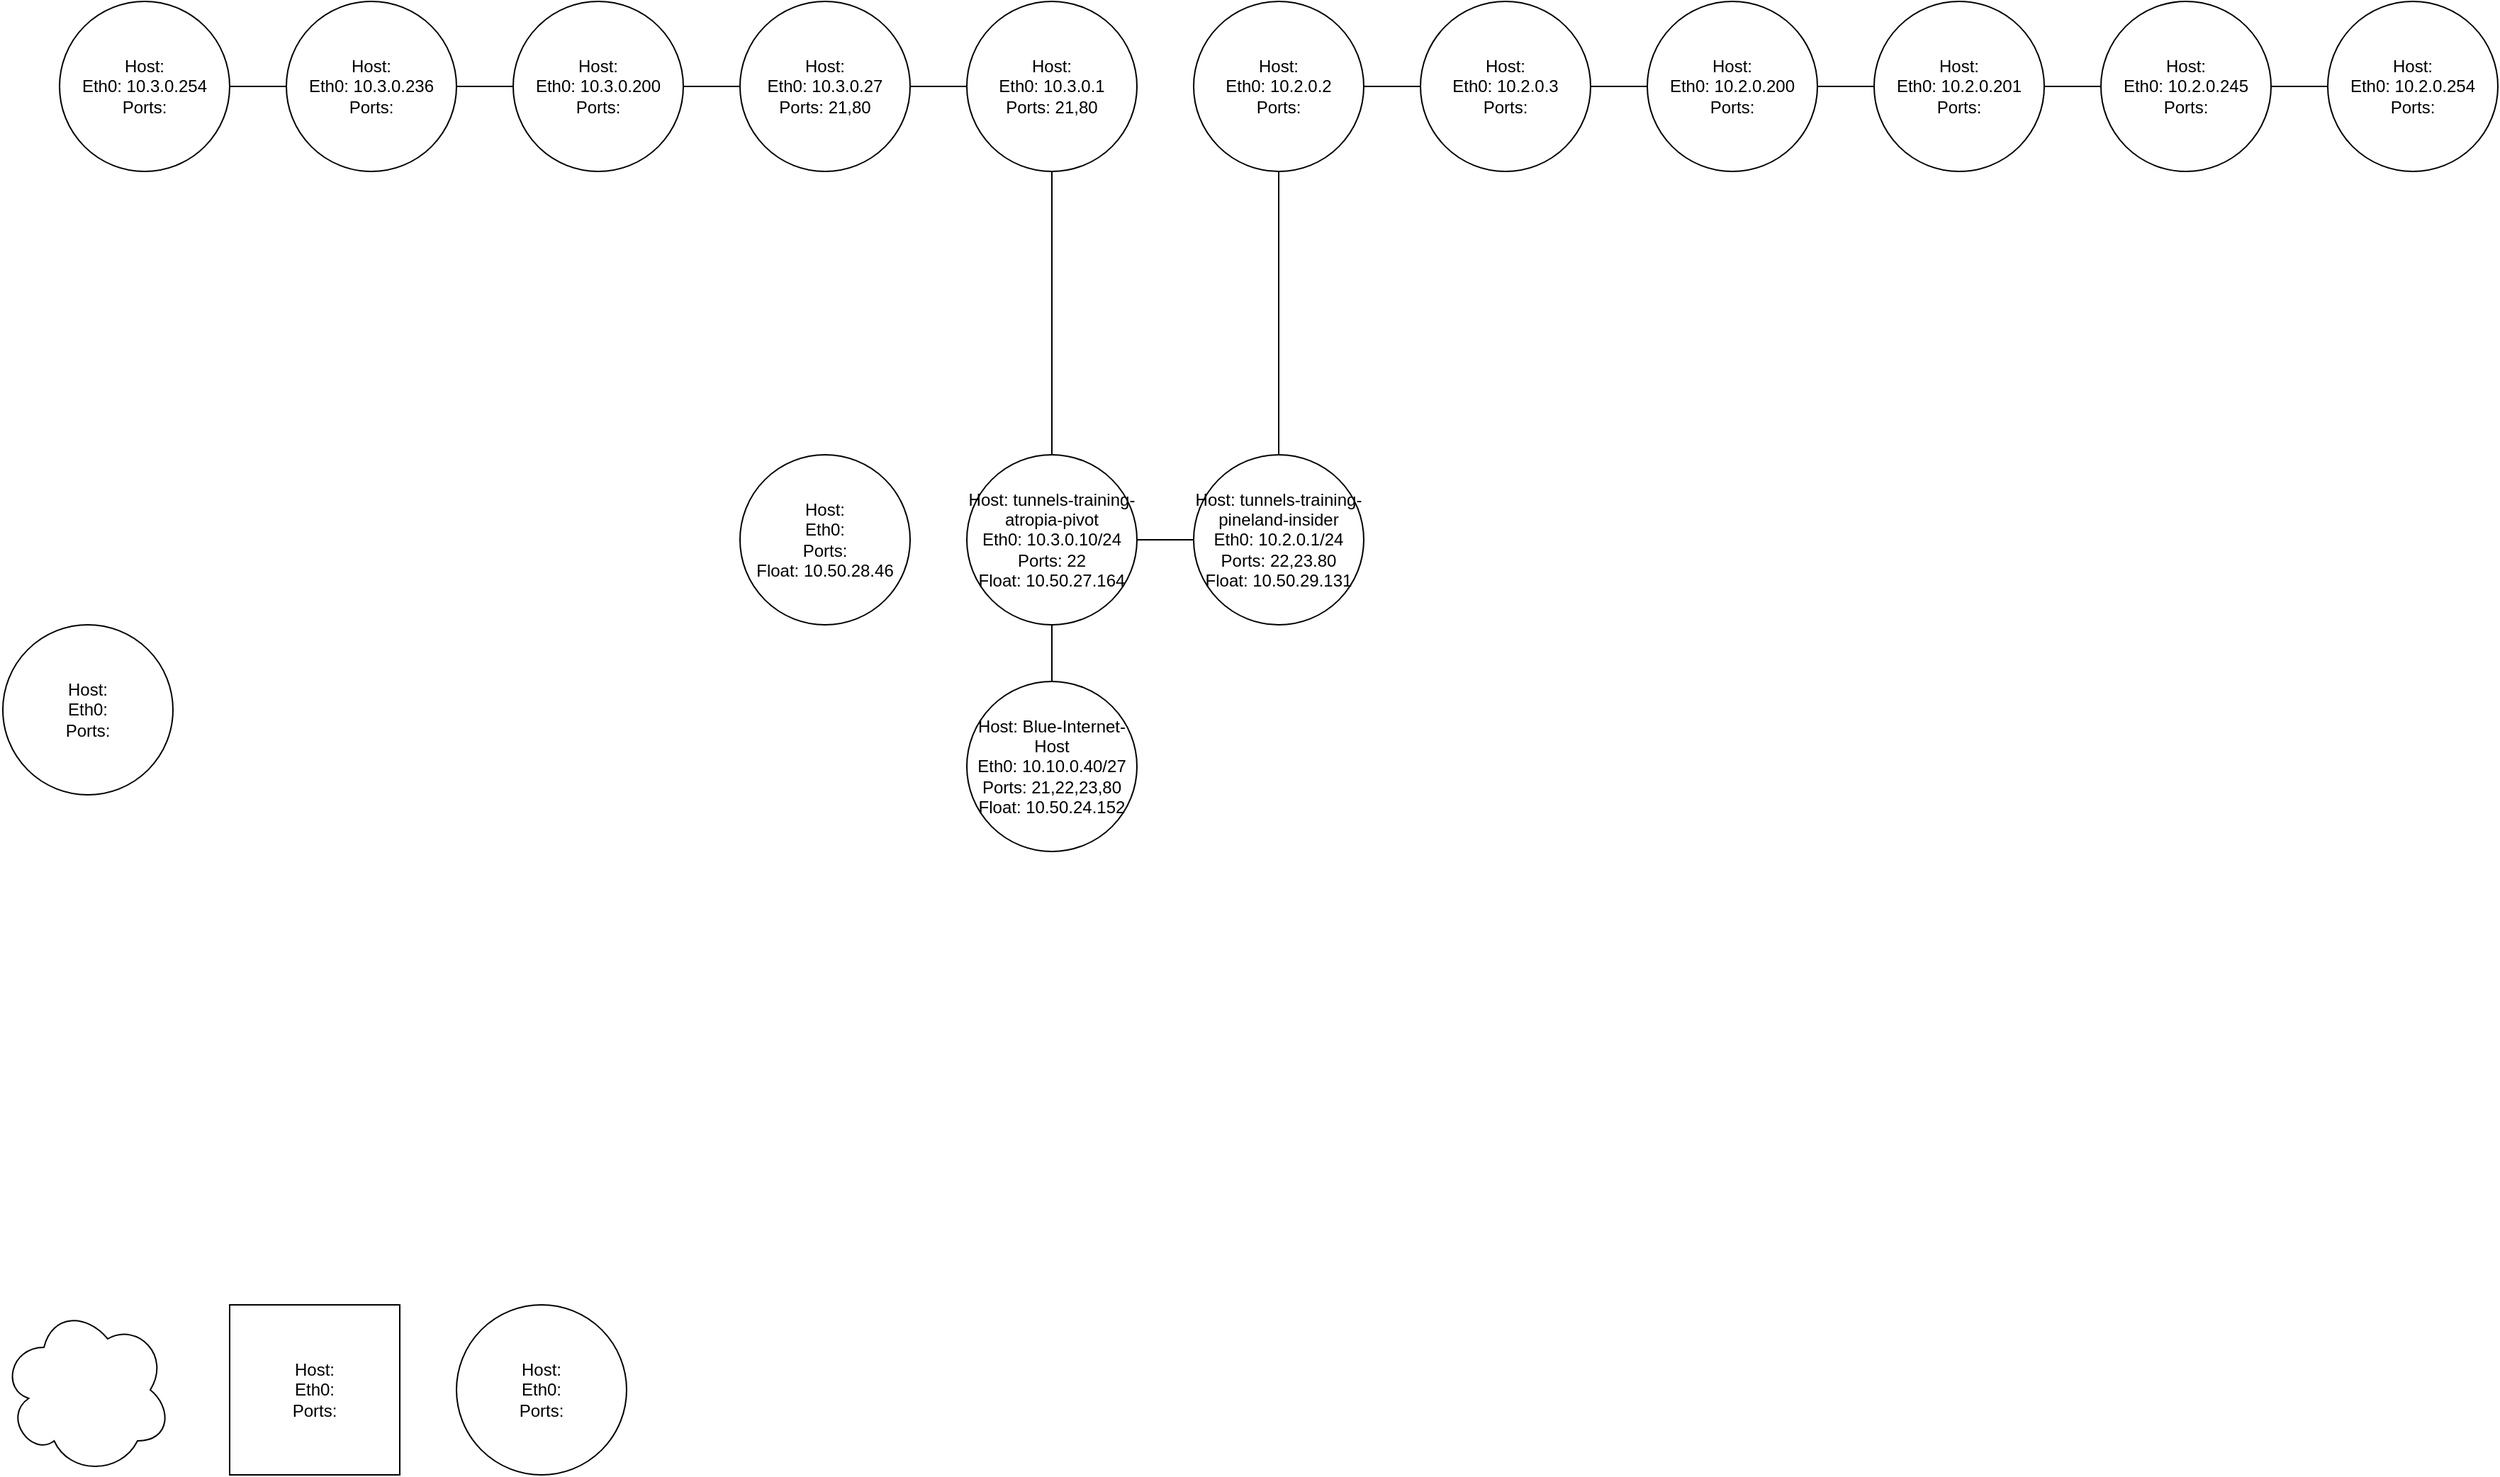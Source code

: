 <mxfile version="24.8.4">
  <diagram name="Page-1" id="8xszwflC37rDnznJlCYO">
    <mxGraphModel dx="2796" dy="2236" grid="1" gridSize="10" guides="1" tooltips="1" connect="1" arrows="1" fold="1" page="1" pageScale="1" pageWidth="850" pageHeight="1100" math="0" shadow="0">
      <root>
        <mxCell id="0" />
        <mxCell id="1" parent="0" />
        <mxCell id="PBpltQ-XPWgyExFx80Mb-1" value="&lt;div&gt;Host: &lt;br&gt;&lt;/div&gt;&lt;div&gt;Eth0: &lt;br&gt;&lt;/div&gt;&lt;div&gt;Ports: &lt;br&gt;&lt;/div&gt;" style="ellipse;whiteSpace=wrap;html=1;aspect=fixed;" vertex="1" parent="1">
          <mxGeometry x="-80" y="240" width="120" height="120" as="geometry" />
        </mxCell>
        <mxCell id="PBpltQ-XPWgyExFx80Mb-2" value="&lt;div&gt;Host: &lt;br&gt;&lt;/div&gt;&lt;div&gt;Eth0: &lt;br&gt;&lt;/div&gt;&lt;div&gt;Ports: &lt;br&gt;&lt;/div&gt;" style="whiteSpace=wrap;html=1;aspect=fixed;" vertex="1" parent="1">
          <mxGeometry x="80" y="720" width="120" height="120" as="geometry" />
        </mxCell>
        <mxCell id="PBpltQ-XPWgyExFx80Mb-3" value="" style="ellipse;shape=cloud;whiteSpace=wrap;html=1;" vertex="1" parent="1">
          <mxGeometry x="-81" y="720" width="120" height="120" as="geometry" />
        </mxCell>
        <mxCell id="PBpltQ-XPWgyExFx80Mb-6" value="&lt;div&gt;Host: &lt;br&gt;&lt;/div&gt;&lt;div&gt;Eth0: &lt;br&gt;&lt;/div&gt;&lt;div&gt;Ports: &lt;br&gt;&lt;/div&gt;" style="ellipse;whiteSpace=wrap;html=1;aspect=fixed;" vertex="1" parent="1">
          <mxGeometry x="240" y="720" width="120" height="120" as="geometry" />
        </mxCell>
        <mxCell id="PBpltQ-XPWgyExFx80Mb-7" value="&lt;div&gt;Host: tunnels-training-atropia-pivot&lt;br&gt;&lt;/div&gt;&lt;div&gt;Eth0: 10.3.0.10/24&lt;br&gt;&lt;/div&gt;&lt;div&gt;Ports: 22&lt;/div&gt;&lt;div&gt;Float: 10.50.27.164&lt;br&gt;&lt;/div&gt;" style="ellipse;whiteSpace=wrap;html=1;aspect=fixed;" vertex="1" parent="1">
          <mxGeometry x="600" y="120" width="120" height="120" as="geometry" />
        </mxCell>
        <mxCell id="PBpltQ-XPWgyExFx80Mb-8" value="&lt;div&gt;Host: tunnels-training-pineland-insider&lt;br&gt;&lt;/div&gt;&lt;div&gt;Eth0: 10.2.0.1/24&lt;br&gt;&lt;/div&gt;&lt;div&gt;Ports: 22,23.80&lt;/div&gt;&lt;div&gt;Float: 10.50.29.131&lt;br&gt;&lt;/div&gt;" style="ellipse;whiteSpace=wrap;html=1;aspect=fixed;" vertex="1" parent="1">
          <mxGeometry x="760" y="120" width="120" height="120" as="geometry" />
        </mxCell>
        <mxCell id="PBpltQ-XPWgyExFx80Mb-9" value="&lt;div&gt;Host: Blue-Internet-Host&lt;br&gt;&lt;/div&gt;&lt;div&gt;Eth0: 10.10.0.40/27 &lt;br&gt;&lt;/div&gt;&lt;div&gt;Ports: 21,22,23,80&lt;/div&gt;&lt;div&gt;Float: 10.50.24.152&lt;br&gt;&lt;/div&gt;" style="ellipse;whiteSpace=wrap;html=1;aspect=fixed;" vertex="1" parent="1">
          <mxGeometry x="600" y="280" width="120" height="120" as="geometry" />
        </mxCell>
        <mxCell id="PBpltQ-XPWgyExFx80Mb-10" value="&lt;div&gt;Host: &lt;br&gt;&lt;/div&gt;&lt;div&gt;Eth0: 10.2.0.2&lt;br&gt;&lt;/div&gt;&lt;div&gt;Ports: &lt;br&gt;&lt;/div&gt;" style="ellipse;whiteSpace=wrap;html=1;aspect=fixed;" vertex="1" parent="1">
          <mxGeometry x="760" y="-200" width="120" height="120" as="geometry" />
        </mxCell>
        <mxCell id="PBpltQ-XPWgyExFx80Mb-11" value="&lt;div&gt;Host: &lt;br&gt;&lt;/div&gt;&lt;div&gt;Eth0: 10.2.0.3&lt;br&gt;&lt;/div&gt;&lt;div&gt;Ports: &lt;br&gt;&lt;/div&gt;" style="ellipse;whiteSpace=wrap;html=1;aspect=fixed;" vertex="1" parent="1">
          <mxGeometry x="920" y="-200" width="120" height="120" as="geometry" />
        </mxCell>
        <mxCell id="PBpltQ-XPWgyExFx80Mb-12" value="&lt;div&gt;Host: &lt;br&gt;&lt;/div&gt;&lt;div&gt;Eth0: 10.2.0.201&lt;br&gt;&lt;/div&gt;&lt;div&gt;Ports: &lt;br&gt;&lt;/div&gt;" style="ellipse;whiteSpace=wrap;html=1;aspect=fixed;" vertex="1" parent="1">
          <mxGeometry x="1240" y="-200" width="120" height="120" as="geometry" />
        </mxCell>
        <mxCell id="PBpltQ-XPWgyExFx80Mb-13" value="&lt;div&gt;Host: &lt;br&gt;&lt;/div&gt;&lt;div&gt;Eth0: 10.2.0.245&lt;br&gt;&lt;/div&gt;&lt;div&gt;Ports: &lt;br&gt;&lt;/div&gt;" style="ellipse;whiteSpace=wrap;html=1;aspect=fixed;" vertex="1" parent="1">
          <mxGeometry x="1400" y="-200" width="120" height="120" as="geometry" />
        </mxCell>
        <mxCell id="PBpltQ-XPWgyExFx80Mb-15" value="&lt;div&gt;Host: &lt;br&gt;&lt;/div&gt;&lt;div&gt;Eth0: 10.2.0.200&lt;br&gt;&lt;/div&gt;&lt;div&gt;Ports: &lt;br&gt;&lt;/div&gt;" style="ellipse;whiteSpace=wrap;html=1;aspect=fixed;" vertex="1" parent="1">
          <mxGeometry x="1080" y="-200" width="120" height="120" as="geometry" />
        </mxCell>
        <mxCell id="PBpltQ-XPWgyExFx80Mb-16" value="" style="endArrow=none;html=1;rounded=0;entryX=0.5;entryY=1;entryDx=0;entryDy=0;exitX=0.5;exitY=0;exitDx=0;exitDy=0;" edge="1" parent="1" source="PBpltQ-XPWgyExFx80Mb-8" target="PBpltQ-XPWgyExFx80Mb-10">
          <mxGeometry width="50" height="50" relative="1" as="geometry">
            <mxPoint x="590" y="-10" as="sourcePoint" />
            <mxPoint x="640" y="-60" as="targetPoint" />
          </mxGeometry>
        </mxCell>
        <mxCell id="PBpltQ-XPWgyExFx80Mb-17" value="" style="endArrow=none;html=1;rounded=0;entryX=1;entryY=0.5;entryDx=0;entryDy=0;exitX=0;exitY=0.5;exitDx=0;exitDy=0;" edge="1" parent="1" source="PBpltQ-XPWgyExFx80Mb-11" target="PBpltQ-XPWgyExFx80Mb-10">
          <mxGeometry width="50" height="50" relative="1" as="geometry">
            <mxPoint x="490" y="-115" as="sourcePoint" />
            <mxPoint x="540" y="-165" as="targetPoint" />
          </mxGeometry>
        </mxCell>
        <mxCell id="PBpltQ-XPWgyExFx80Mb-18" value="" style="endArrow=none;html=1;rounded=0;entryX=1;entryY=0.5;entryDx=0;entryDy=0;exitX=0;exitY=0.5;exitDx=0;exitDy=0;" edge="1" parent="1" source="PBpltQ-XPWgyExFx80Mb-11" target="PBpltQ-XPWgyExFx80Mb-10">
          <mxGeometry width="50" height="50" relative="1" as="geometry">
            <mxPoint x="920" y="-140" as="sourcePoint" />
            <mxPoint x="880" y="-140" as="targetPoint" />
            <Array as="points">
              <mxPoint x="900" y="-140" />
            </Array>
          </mxGeometry>
        </mxCell>
        <mxCell id="PBpltQ-XPWgyExFx80Mb-20" value="" style="endArrow=none;html=1;rounded=0;exitX=1;exitY=0.5;exitDx=0;exitDy=0;" edge="1" parent="1" source="PBpltQ-XPWgyExFx80Mb-11" target="PBpltQ-XPWgyExFx80Mb-15">
          <mxGeometry width="50" height="50" relative="1" as="geometry">
            <mxPoint x="1040" y="-230" as="sourcePoint" />
            <mxPoint x="1090" y="-280" as="targetPoint" />
          </mxGeometry>
        </mxCell>
        <mxCell id="PBpltQ-XPWgyExFx80Mb-21" value="" style="endArrow=none;html=1;rounded=0;exitX=1;exitY=0.5;exitDx=0;exitDy=0;entryX=0;entryY=0.5;entryDx=0;entryDy=0;" edge="1" parent="1" source="PBpltQ-XPWgyExFx80Mb-15" target="PBpltQ-XPWgyExFx80Mb-12">
          <mxGeometry width="50" height="50" relative="1" as="geometry">
            <mxPoint x="1180" y="-280" as="sourcePoint" />
            <mxPoint x="1230" y="-330" as="targetPoint" />
          </mxGeometry>
        </mxCell>
        <mxCell id="PBpltQ-XPWgyExFx80Mb-22" value="" style="endArrow=none;html=1;rounded=0;exitX=1;exitY=0.5;exitDx=0;exitDy=0;entryX=0;entryY=0.5;entryDx=0;entryDy=0;" edge="1" parent="1" source="PBpltQ-XPWgyExFx80Mb-12" target="PBpltQ-XPWgyExFx80Mb-13">
          <mxGeometry width="50" height="50" relative="1" as="geometry">
            <mxPoint x="1300" y="-260" as="sourcePoint" />
            <mxPoint x="1430" y="-490" as="targetPoint" />
          </mxGeometry>
        </mxCell>
        <mxCell id="PBpltQ-XPWgyExFx80Mb-23" value="" style="endArrow=none;html=1;rounded=0;entryX=0.5;entryY=0;entryDx=0;entryDy=0;exitX=0.5;exitY=1;exitDx=0;exitDy=0;" edge="1" parent="1" source="PBpltQ-XPWgyExFx80Mb-7" target="PBpltQ-XPWgyExFx80Mb-9">
          <mxGeometry width="50" height="50" relative="1" as="geometry">
            <mxPoint x="490" y="400" as="sourcePoint" />
            <mxPoint x="540" y="350" as="targetPoint" />
          </mxGeometry>
        </mxCell>
        <mxCell id="PBpltQ-XPWgyExFx80Mb-24" value="" style="endArrow=none;html=1;rounded=0;entryX=0;entryY=0.5;entryDx=0;entryDy=0;exitX=1;exitY=0.5;exitDx=0;exitDy=0;" edge="1" parent="1" source="PBpltQ-XPWgyExFx80Mb-7" target="PBpltQ-XPWgyExFx80Mb-8">
          <mxGeometry width="50" height="50" relative="1" as="geometry">
            <mxPoint x="700" y="50" as="sourcePoint" />
            <mxPoint x="750" as="targetPoint" />
          </mxGeometry>
        </mxCell>
        <mxCell id="PBpltQ-XPWgyExFx80Mb-26" value="&lt;div&gt;Host: &lt;br&gt;&lt;/div&gt;&lt;div&gt;Eth0: &lt;br&gt;&lt;/div&gt;&lt;div&gt;Ports: &lt;br&gt;&lt;/div&gt;&lt;div&gt;Float: 10.50.28.46&lt;br&gt;&lt;/div&gt;" style="ellipse;whiteSpace=wrap;html=1;aspect=fixed;" vertex="1" parent="1">
          <mxGeometry x="440" y="120" width="120" height="120" as="geometry" />
        </mxCell>
        <mxCell id="PBpltQ-XPWgyExFx80Mb-27" value="&lt;div&gt;Host: &lt;br&gt;&lt;/div&gt;&lt;div&gt;Eth0: 10.3.0.1&lt;br&gt;&lt;/div&gt;&lt;div&gt;Ports: 21,80&lt;br&gt;&lt;/div&gt;" style="ellipse;whiteSpace=wrap;html=1;aspect=fixed;" vertex="1" parent="1">
          <mxGeometry x="600" y="-200" width="120" height="120" as="geometry" />
        </mxCell>
        <mxCell id="PBpltQ-XPWgyExFx80Mb-28" value="&lt;div&gt;Host: &lt;br&gt;&lt;/div&gt;&lt;div&gt;Eth0: 10.3.0.200&lt;br&gt;&lt;/div&gt;&lt;div&gt;Ports: &lt;br&gt;&lt;/div&gt;" style="ellipse;whiteSpace=wrap;html=1;aspect=fixed;" vertex="1" parent="1">
          <mxGeometry x="280" y="-200" width="120" height="120" as="geometry" />
        </mxCell>
        <mxCell id="PBpltQ-XPWgyExFx80Mb-29" value="" style="endArrow=none;html=1;rounded=0;entryX=0.5;entryY=1;entryDx=0;entryDy=0;exitX=0.5;exitY=0;exitDx=0;exitDy=0;" edge="1" parent="1" source="PBpltQ-XPWgyExFx80Mb-7" target="PBpltQ-XPWgyExFx80Mb-27">
          <mxGeometry width="50" height="50" relative="1" as="geometry">
            <mxPoint x="620" y="50" as="sourcePoint" />
            <mxPoint x="670" as="targetPoint" />
          </mxGeometry>
        </mxCell>
        <mxCell id="PBpltQ-XPWgyExFx80Mb-30" value="&lt;div&gt;Host: &lt;br&gt;&lt;/div&gt;&lt;div&gt;Eth0: 10.3.0.236&lt;br&gt;&lt;/div&gt;&lt;div&gt;Ports: &lt;br&gt;&lt;/div&gt;" style="ellipse;whiteSpace=wrap;html=1;aspect=fixed;" vertex="1" parent="1">
          <mxGeometry x="120" y="-200" width="120" height="120" as="geometry" />
        </mxCell>
        <mxCell id="PBpltQ-XPWgyExFx80Mb-32" value="&lt;div&gt;Host: &lt;br&gt;&lt;/div&gt;&lt;div&gt;Eth0: 10.3.0.27&lt;br&gt;&lt;/div&gt;&lt;div&gt;Ports: 21,80&lt;br&gt;&lt;/div&gt;" style="ellipse;whiteSpace=wrap;html=1;aspect=fixed;" vertex="1" parent="1">
          <mxGeometry x="440" y="-200" width="120" height="120" as="geometry" />
        </mxCell>
        <mxCell id="PBpltQ-XPWgyExFx80Mb-33" value="" style="endArrow=none;html=1;rounded=0;entryX=0;entryY=0.5;entryDx=0;entryDy=0;exitX=1;exitY=0.5;exitDx=0;exitDy=0;" edge="1" parent="1" source="PBpltQ-XPWgyExFx80Mb-32" target="PBpltQ-XPWgyExFx80Mb-27">
          <mxGeometry width="50" height="50" relative="1" as="geometry">
            <mxPoint x="300" y="60" as="sourcePoint" />
            <mxPoint x="350" y="10" as="targetPoint" />
          </mxGeometry>
        </mxCell>
        <mxCell id="PBpltQ-XPWgyExFx80Mb-34" value="" style="endArrow=none;html=1;rounded=0;entryX=1;entryY=0.5;entryDx=0;entryDy=0;exitX=0;exitY=0.5;exitDx=0;exitDy=0;" edge="1" parent="1" source="PBpltQ-XPWgyExFx80Mb-32" target="PBpltQ-XPWgyExFx80Mb-28">
          <mxGeometry width="50" height="50" relative="1" as="geometry">
            <mxPoint x="440" y="40" as="sourcePoint" />
            <mxPoint x="490" y="-10" as="targetPoint" />
          </mxGeometry>
        </mxCell>
        <mxCell id="PBpltQ-XPWgyExFx80Mb-35" value="" style="endArrow=none;html=1;rounded=0;entryX=1;entryY=0.5;entryDx=0;entryDy=0;exitX=0;exitY=0.5;exitDx=0;exitDy=0;" edge="1" parent="1" source="PBpltQ-XPWgyExFx80Mb-28" target="PBpltQ-XPWgyExFx80Mb-30">
          <mxGeometry width="50" height="50" relative="1" as="geometry">
            <mxPoint x="320" y="120" as="sourcePoint" />
            <mxPoint x="370" y="70" as="targetPoint" />
          </mxGeometry>
        </mxCell>
        <mxCell id="PBpltQ-XPWgyExFx80Mb-36" value="&lt;div&gt;Host: &lt;br&gt;&lt;/div&gt;&lt;div&gt;Eth0: 10.3.0.254&lt;br&gt;&lt;/div&gt;&lt;div&gt;Ports: &lt;br&gt;&lt;/div&gt;" style="ellipse;whiteSpace=wrap;html=1;aspect=fixed;" vertex="1" parent="1">
          <mxGeometry x="-40" y="-200" width="120" height="120" as="geometry" />
        </mxCell>
        <mxCell id="PBpltQ-XPWgyExFx80Mb-37" value="&lt;div&gt;Host: &lt;br&gt;&lt;/div&gt;&lt;div&gt;Eth0: 10.2.0.254&lt;br&gt;&lt;/div&gt;&lt;div&gt;Ports: &lt;br&gt;&lt;/div&gt;" style="ellipse;whiteSpace=wrap;html=1;aspect=fixed;" vertex="1" parent="1">
          <mxGeometry x="1560" y="-200" width="120" height="120" as="geometry" />
        </mxCell>
        <mxCell id="PBpltQ-XPWgyExFx80Mb-38" value="" style="endArrow=none;html=1;rounded=0;entryX=1;entryY=0.5;entryDx=0;entryDy=0;exitX=0;exitY=0.5;exitDx=0;exitDy=0;" edge="1" parent="1" source="PBpltQ-XPWgyExFx80Mb-30" target="PBpltQ-XPWgyExFx80Mb-36">
          <mxGeometry width="50" height="50" relative="1" as="geometry">
            <mxPoint x="90" y="60" as="sourcePoint" />
            <mxPoint x="140" y="10" as="targetPoint" />
          </mxGeometry>
        </mxCell>
        <mxCell id="PBpltQ-XPWgyExFx80Mb-39" value="" style="endArrow=none;html=1;rounded=0;entryX=0;entryY=0.5;entryDx=0;entryDy=0;exitX=1;exitY=0.5;exitDx=0;exitDy=0;" edge="1" parent="1" source="PBpltQ-XPWgyExFx80Mb-13" target="PBpltQ-XPWgyExFx80Mb-37">
          <mxGeometry width="50" height="50" relative="1" as="geometry">
            <mxPoint x="1440" y="150" as="sourcePoint" />
            <mxPoint x="1490" y="100" as="targetPoint" />
          </mxGeometry>
        </mxCell>
      </root>
    </mxGraphModel>
  </diagram>
</mxfile>
